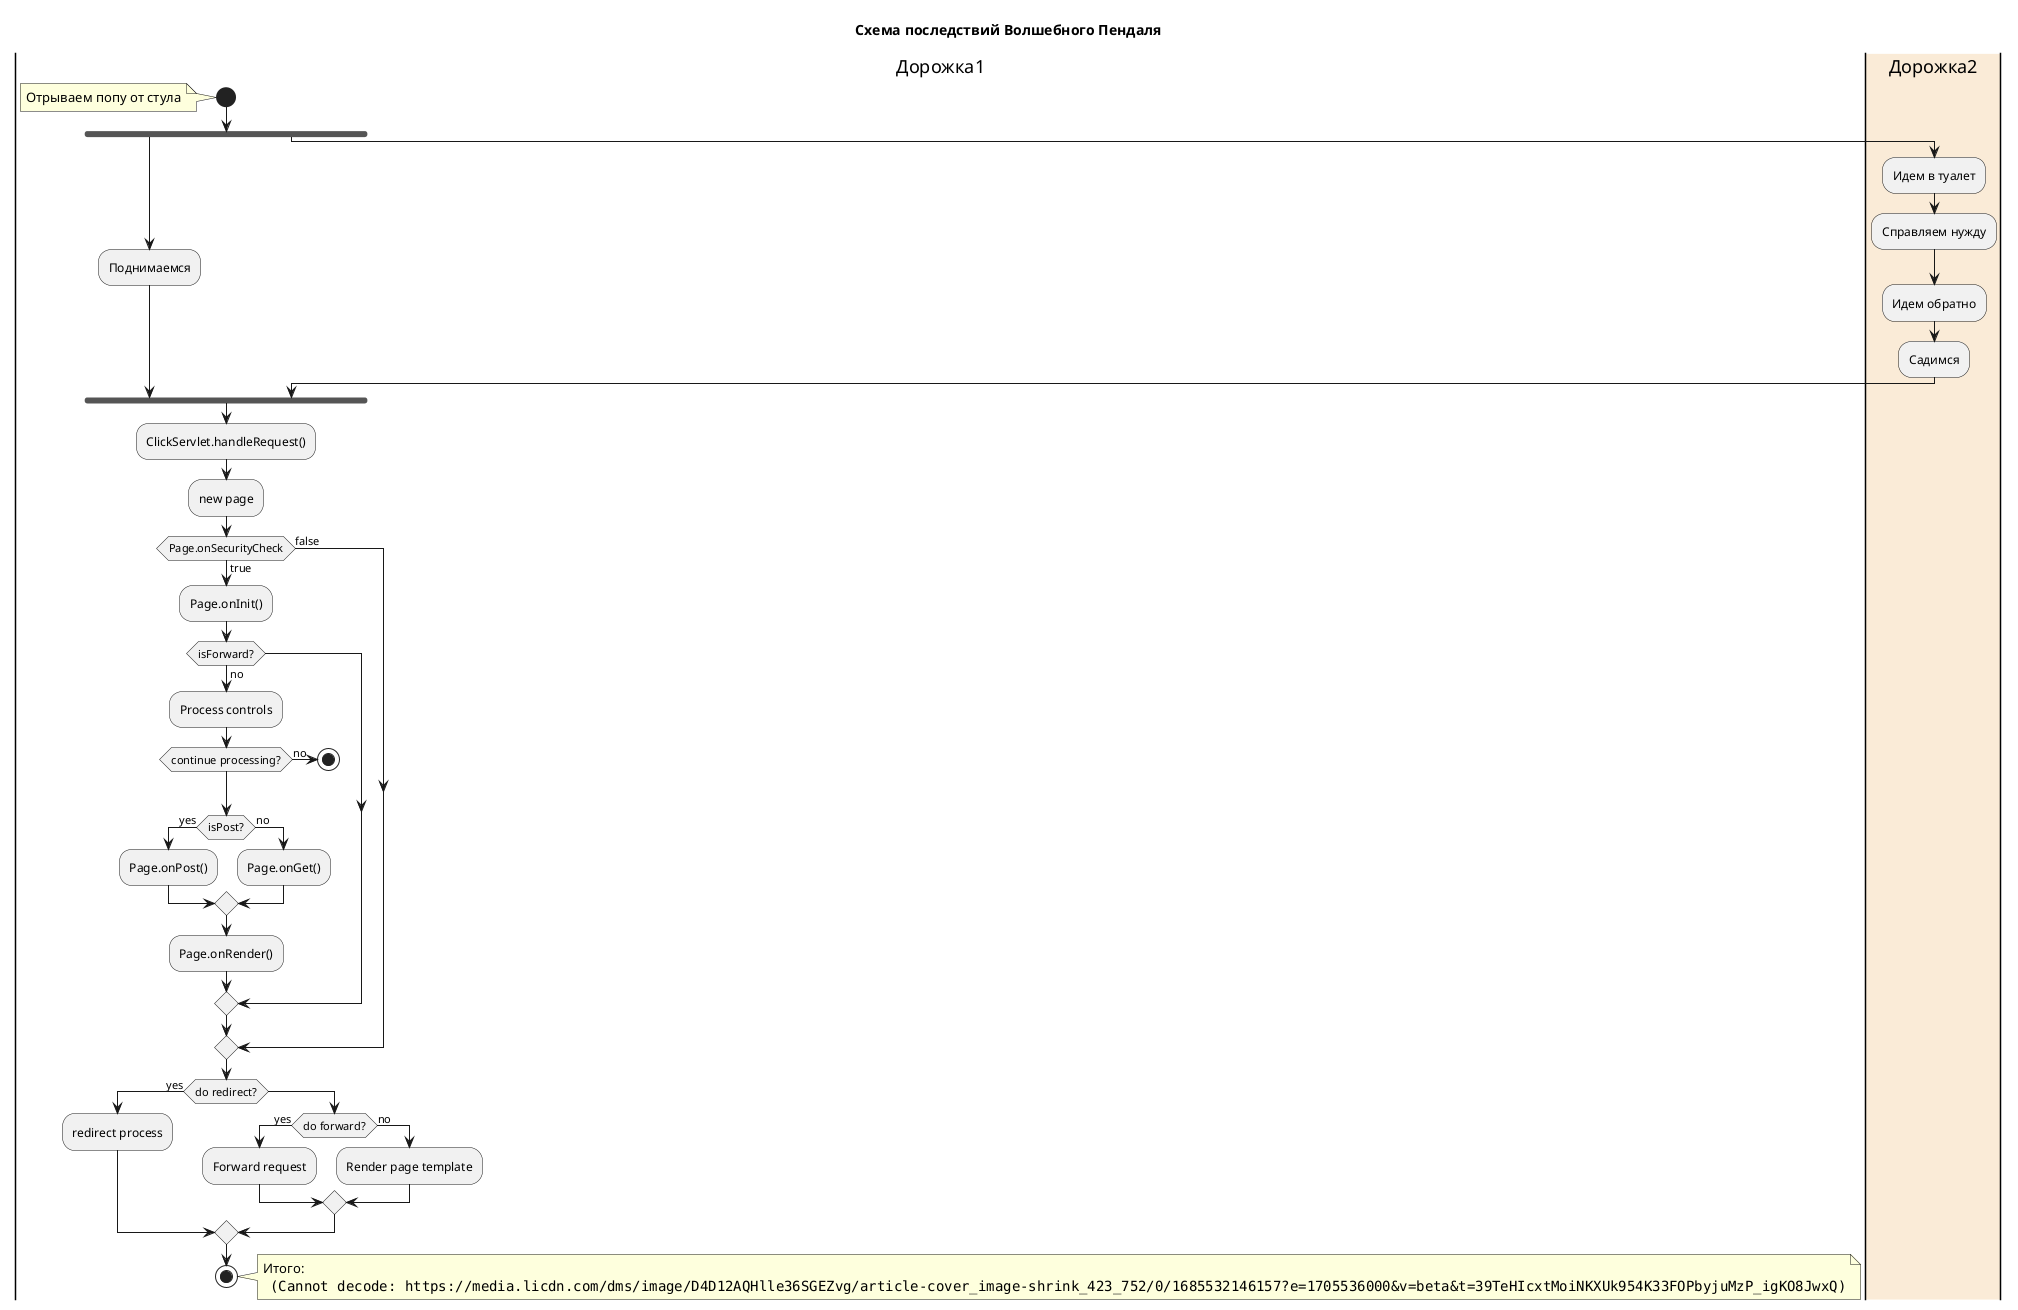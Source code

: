 @startuml
'https://plantuml.com/activity-diagram-beta
|Дорожка1|
title Схема последствий Волшебного Пендаля
start
note left
    Отрываем попу от стула
end note
fork
    :Поднимаемся;
fork again
    |#AntiqueWhite|Дорожка2|
    :Идем в туалет;
    :Справляем нужду;
    :Идем обратно;
    :Садимся;
|Дорожка1|
end fork


:ClickServlet.handleRequest();
:new page;
if (Page.onSecurityCheck) then (true)
  :Page.onInit();
  if (isForward?) then (no)
    :Process controls;
    if (continue processing?) then (no)
      stop
    endif

    if (isPost?) then (yes)
      :Page.onPost();
    else (no)
      :Page.onGet();
    endif
    :Page.onRender();
  endif
else (false)
endif

if (do redirect?) then (yes)
  :redirect process;
else
  if (do forward?) then (yes)
    :Forward request;
  else (no)
    :Render page template;
  endif
endif

stop
note right
  Итого:
    <img:https://media.licdn.com/dms/image/D4D12AQHlle36SGEZvg/article-cover_image-shrink_423_752/0/1685532146157?e=1705536000&v=beta&t=39TeHIcxtMoiNKXUk954K33FOPbyjuMzP_igKO8JwxQ{scale=0.5}>
end note

@enduml

